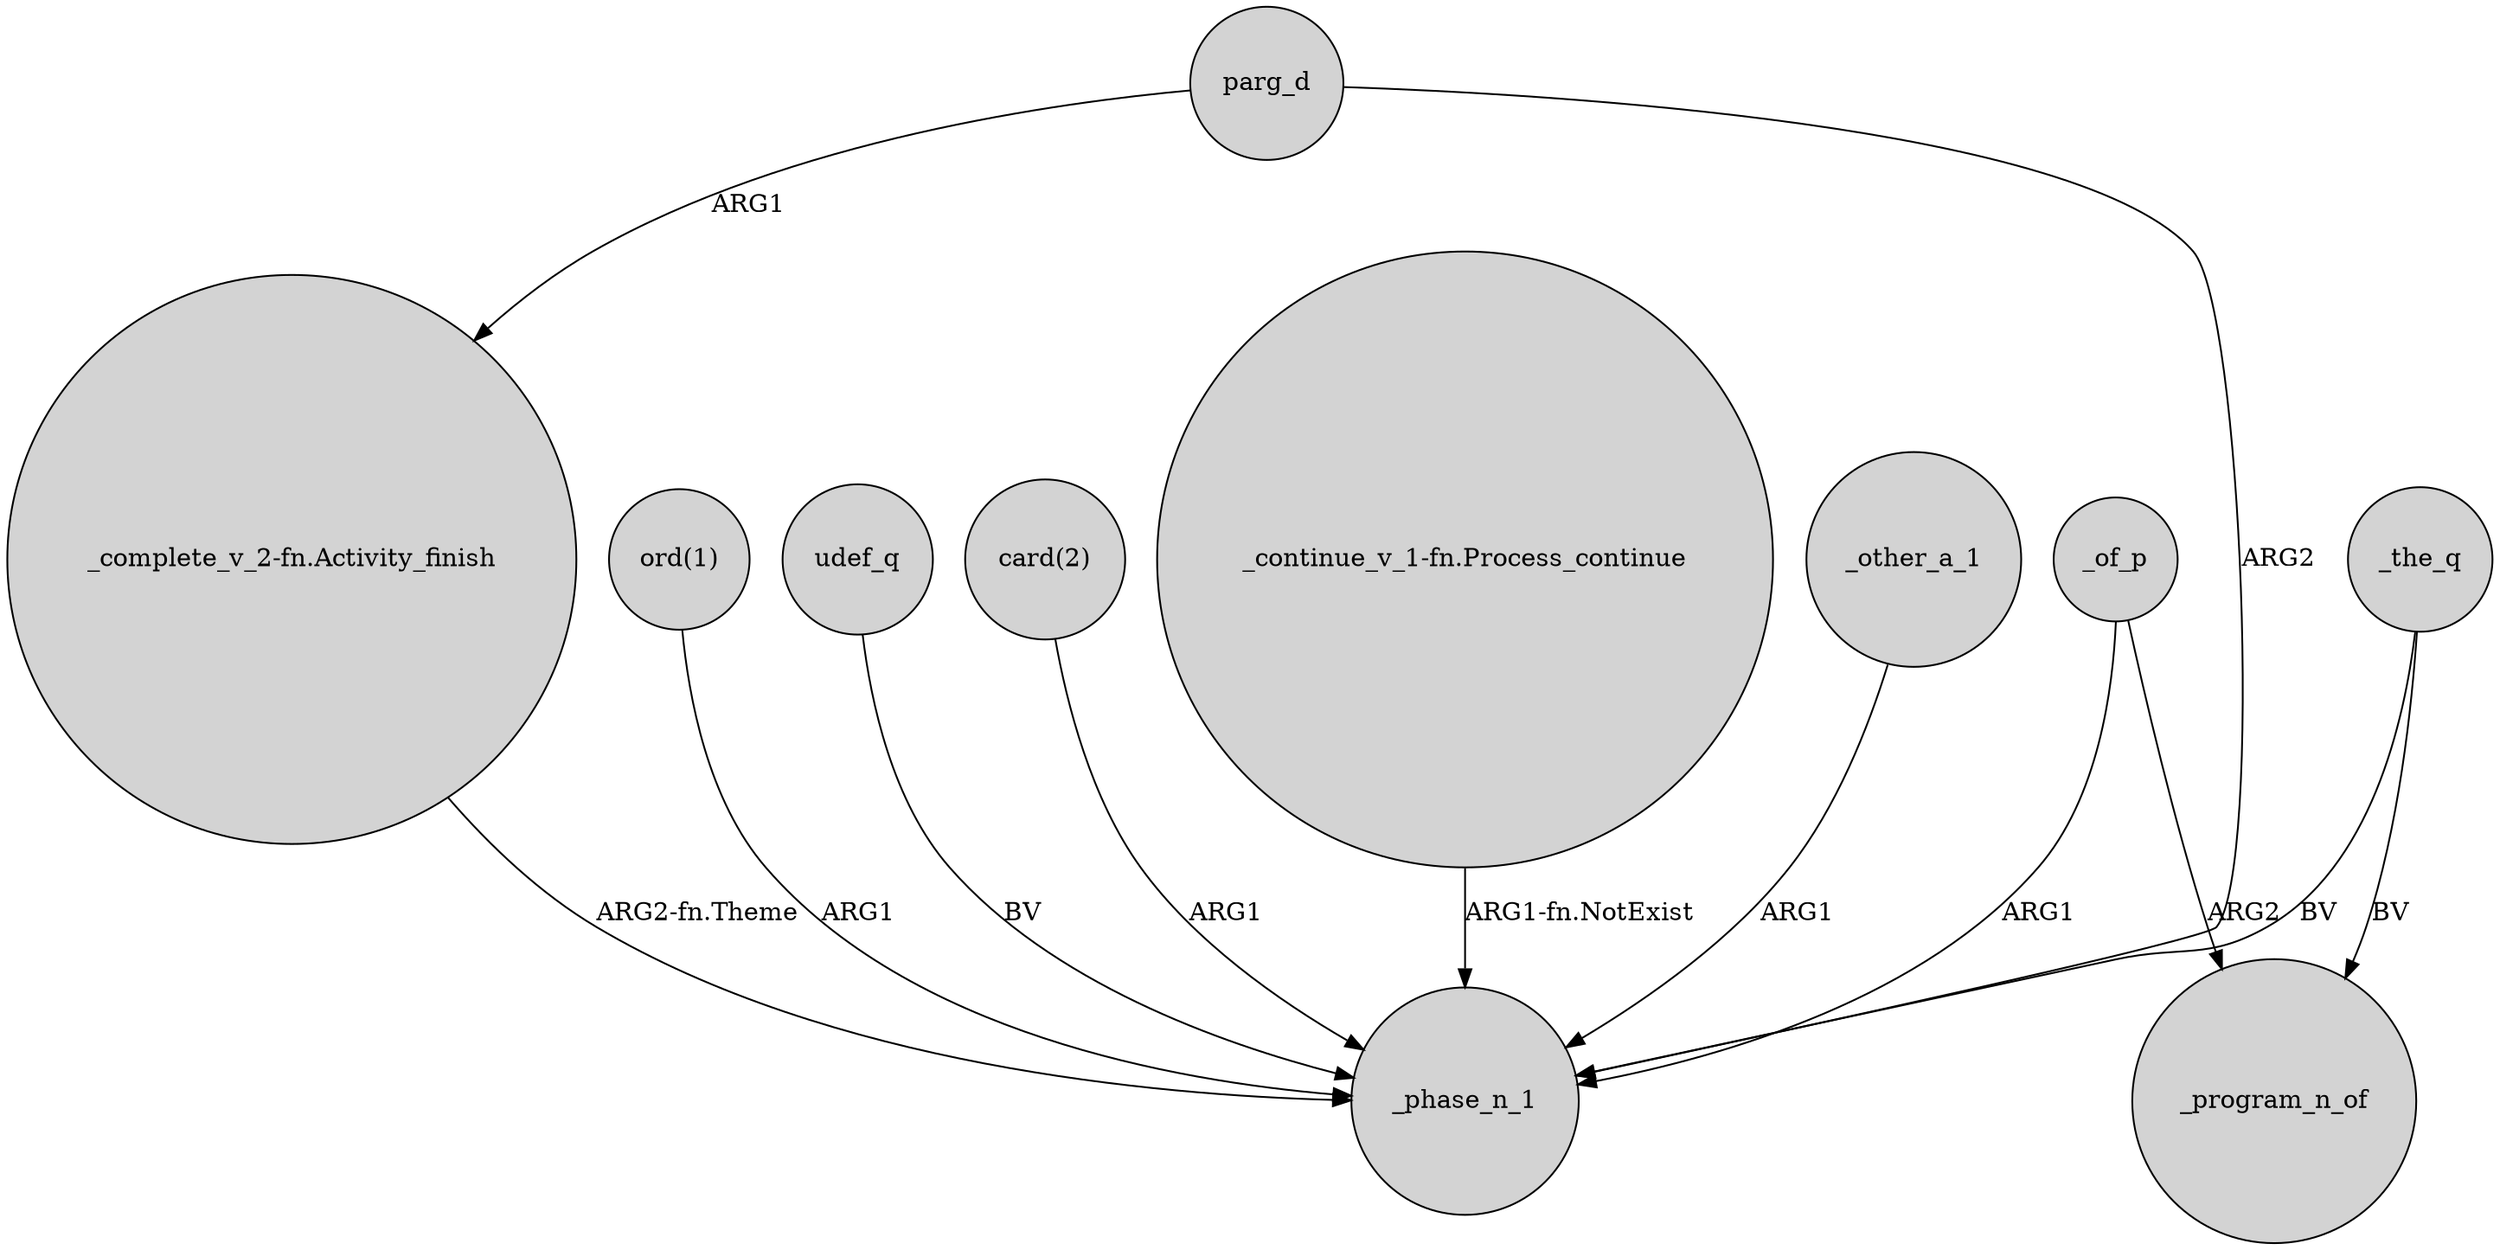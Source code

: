 digraph {
	node [shape=circle style=filled]
	parg_d -> _phase_n_1 [label=ARG2]
	"card(2)" -> _phase_n_1 [label=ARG1]
	udef_q -> _phase_n_1 [label=BV]
	_other_a_1 -> _phase_n_1 [label=ARG1]
	"_continue_v_1-fn.Process_continue" -> _phase_n_1 [label="ARG1-fn.NotExist"]
	_of_p -> _phase_n_1 [label=ARG1]
	"_complete_v_2-fn.Activity_finish" -> _phase_n_1 [label="ARG2-fn.Theme"]
	"ord(1)" -> _phase_n_1 [label=ARG1]
	_the_q -> _program_n_of [label=BV]
	parg_d -> "_complete_v_2-fn.Activity_finish" [label=ARG1]
	_of_p -> _program_n_of [label=ARG2]
	_the_q -> _phase_n_1 [label=BV]
}

